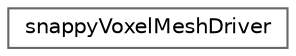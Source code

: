 digraph "Graphical Class Hierarchy"
{
 // LATEX_PDF_SIZE
  bgcolor="transparent";
  edge [fontname=Helvetica,fontsize=10,labelfontname=Helvetica,labelfontsize=10];
  node [fontname=Helvetica,fontsize=10,shape=box,height=0.2,width=0.4];
  rankdir="LR";
  Node0 [id="Node000000",label="snappyVoxelMeshDriver",height=0.2,width=0.4,color="grey40", fillcolor="white", style="filled",URL="$classFoam_1_1snappyVoxelMeshDriver.html",tooltip="Equivalent of snappyRefineDriver but operating on a voxel mesh."];
}
